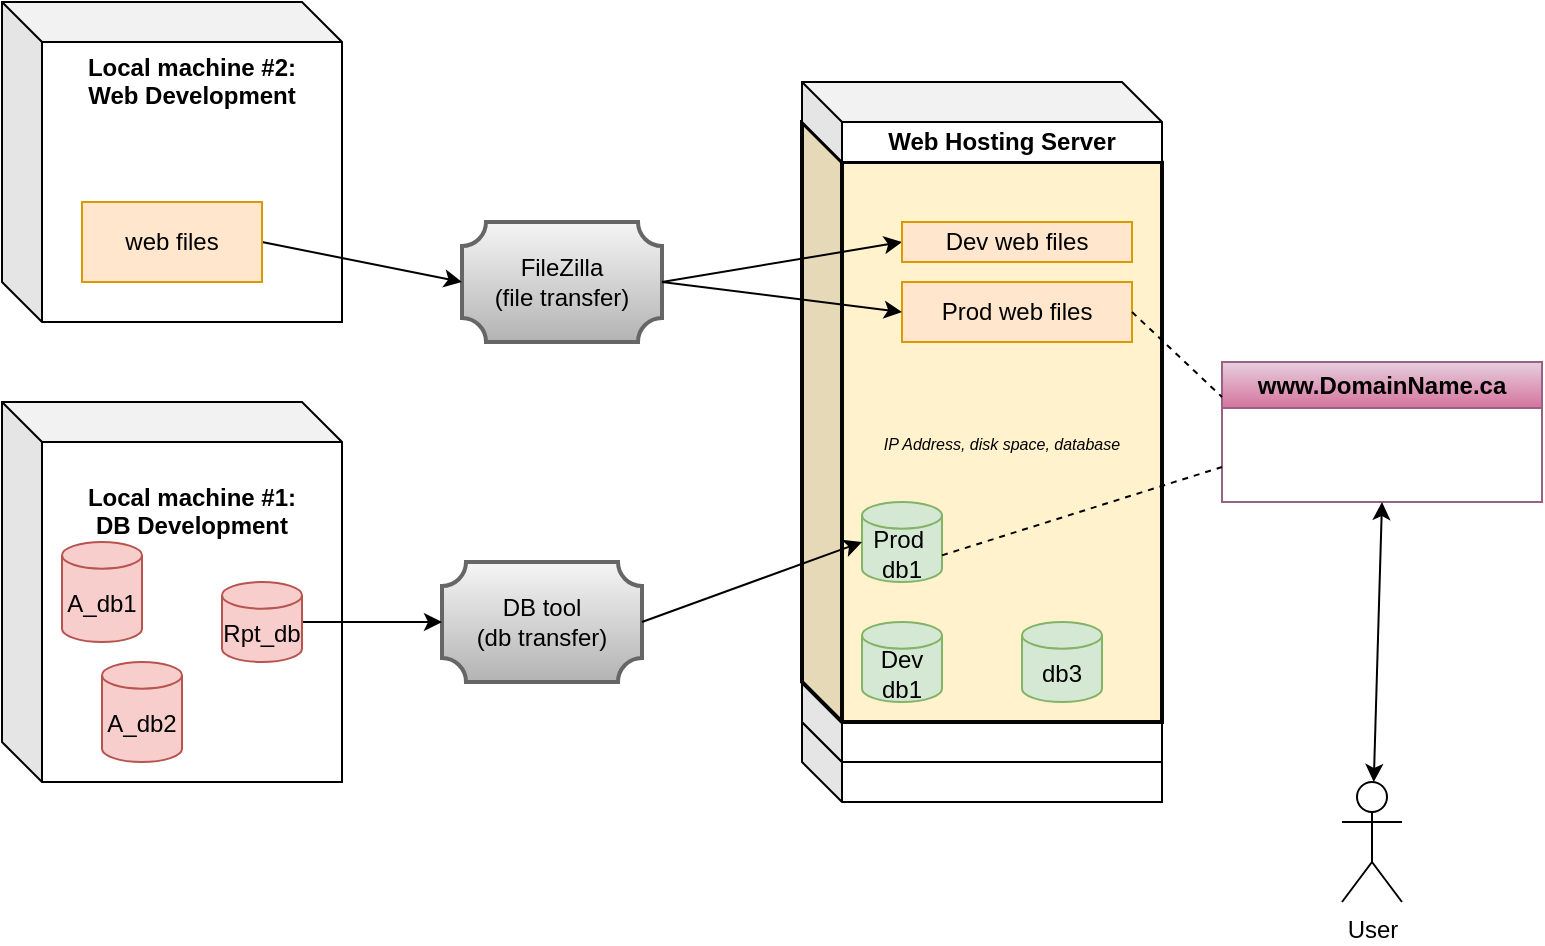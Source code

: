 <mxfile version="24.2.2" type="github">
  <diagram id="TEUiNxYTieck04TVwxDP" name="Page-1">
    <mxGraphModel dx="1290" dy="637" grid="1" gridSize="10" guides="1" tooltips="1" connect="1" arrows="1" fold="1" page="1" pageScale="1" pageWidth="850" pageHeight="1100" math="0" shadow="0">
      <root>
        <mxCell id="0" />
        <mxCell id="1" parent="0" />
        <mxCell id="Y7u33rf7G5Ih5s1nUaPU-1" value="" style="shape=cube;whiteSpace=wrap;html=1;boundedLbl=1;backgroundOutline=1;darkOpacity=0.05;darkOpacity2=0.1;" parent="1" vertex="1">
          <mxGeometry x="440" y="440" width="180" height="40" as="geometry" />
        </mxCell>
        <mxCell id="Y7u33rf7G5Ih5s1nUaPU-6" value="" style="shape=cube;whiteSpace=wrap;html=1;boundedLbl=1;backgroundOutline=1;darkOpacity=0.05;darkOpacity2=0.1;" parent="1" vertex="1">
          <mxGeometry x="440" y="420" width="180" height="40" as="geometry" />
        </mxCell>
        <mxCell id="Y7u33rf7G5Ih5s1nUaPU-7" value="&lt;font style=&quot;font-size: 8px;&quot;&gt;&lt;i&gt;IP Address, disk space, database&lt;/i&gt;&lt;/font&gt;" style="shape=cube;whiteSpace=wrap;html=1;boundedLbl=1;backgroundOutline=1;darkOpacity=0.05;darkOpacity2=0.1;fillColor=#fff2cc;strokeColor=#050505;strokeWidth=2;" parent="1" vertex="1">
          <mxGeometry x="440" y="140" width="180" height="300" as="geometry" />
        </mxCell>
        <mxCell id="Y7u33rf7G5Ih5s1nUaPU-8" value="Web Hosting Server" style="shape=cube;whiteSpace=wrap;html=1;boundedLbl=1;backgroundOutline=1;darkOpacity=0.05;darkOpacity2=0.1;fontStyle=1" parent="1" vertex="1">
          <mxGeometry x="440" y="120" width="180" height="40" as="geometry" />
        </mxCell>
        <mxCell id="Y7u33rf7G5Ih5s1nUaPU-9" value="www.DomainName.ca" style="swimlane;whiteSpace=wrap;html=1;fillColor=#e6d0de;strokeColor=#996185;gradientColor=#d5739d;" parent="1" vertex="1">
          <mxGeometry x="650" y="260" width="160" height="70" as="geometry" />
        </mxCell>
        <mxCell id="Y7u33rf7G5Ih5s1nUaPU-10" value="Prod&amp;nbsp;&lt;div&gt;db1&lt;/div&gt;" style="shape=cylinder3;whiteSpace=wrap;html=1;boundedLbl=1;backgroundOutline=1;size=6.667;fillColor=#d5e8d4;strokeColor=#82b366;" parent="1" vertex="1">
          <mxGeometry x="470" y="330" width="40" height="40" as="geometry" />
        </mxCell>
        <mxCell id="Y7u33rf7G5Ih5s1nUaPU-11" value="Dev&lt;div&gt;db1&lt;/div&gt;" style="shape=cylinder3;whiteSpace=wrap;html=1;boundedLbl=1;backgroundOutline=1;size=6.667;fillColor=#d5e8d4;strokeColor=#82b366;" parent="1" vertex="1">
          <mxGeometry x="470" y="390" width="40" height="40" as="geometry" />
        </mxCell>
        <mxCell id="Y7u33rf7G5Ih5s1nUaPU-12" value="db3" style="shape=cylinder3;whiteSpace=wrap;html=1;boundedLbl=1;backgroundOutline=1;size=6.667;fillColor=#d5e8d4;strokeColor=#82b366;" parent="1" vertex="1">
          <mxGeometry x="550" y="390" width="40" height="40" as="geometry" />
        </mxCell>
        <mxCell id="Y7u33rf7G5Ih5s1nUaPU-15" value="Local machine #1:&lt;div&gt;DB Development&lt;/div&gt;&lt;div&gt;&lt;br&gt;&lt;/div&gt;&lt;div&gt;&lt;br&gt;&lt;/div&gt;&lt;div&gt;&lt;br&gt;&lt;/div&gt;&lt;div&gt;&lt;br&gt;&lt;/div&gt;&lt;div&gt;&lt;br&gt;&lt;/div&gt;&lt;div&gt;&lt;br&gt;&lt;/div&gt;&lt;div&gt;&lt;br&gt;&lt;/div&gt;" style="shape=cube;whiteSpace=wrap;html=1;boundedLbl=1;backgroundOutline=1;darkOpacity=0.05;darkOpacity2=0.1;fontStyle=1;labelPosition=center;verticalLabelPosition=middle;align=center;verticalAlign=middle;size=20;" parent="1" vertex="1">
          <mxGeometry x="40" y="280" width="170" height="190" as="geometry" />
        </mxCell>
        <mxCell id="Y7u33rf7G5Ih5s1nUaPU-17" value="A_db1" style="shape=cylinder3;whiteSpace=wrap;html=1;boundedLbl=1;backgroundOutline=1;size=6.667;fillColor=#f8cecc;strokeColor=#b85450;" parent="1" vertex="1">
          <mxGeometry x="70" y="350" width="40" height="50" as="geometry" />
        </mxCell>
        <mxCell id="Y7u33rf7G5Ih5s1nUaPU-18" value="A_db2" style="shape=cylinder3;whiteSpace=wrap;html=1;boundedLbl=1;backgroundOutline=1;size=6.667;fillColor=#f8cecc;strokeColor=#b85450;" parent="1" vertex="1">
          <mxGeometry x="90" y="410" width="40" height="50" as="geometry" />
        </mxCell>
        <mxCell id="Y7u33rf7G5Ih5s1nUaPU-20" value="Local machine #2:&lt;div&gt;Web Development&lt;/div&gt;&lt;div&gt;&lt;br&gt;&lt;/div&gt;&lt;div&gt;&lt;br&gt;&lt;/div&gt;&lt;div&gt;&lt;br&gt;&lt;/div&gt;&lt;div&gt;&lt;br&gt;&lt;/div&gt;&lt;div&gt;&lt;br&gt;&lt;/div&gt;&lt;div&gt;&lt;br&gt;&lt;/div&gt;&lt;div&gt;&lt;br&gt;&lt;/div&gt;" style="shape=cube;whiteSpace=wrap;html=1;boundedLbl=1;backgroundOutline=1;darkOpacity=0.05;darkOpacity2=0.1;fontStyle=1;labelPosition=center;verticalLabelPosition=middle;align=center;verticalAlign=middle;size=20;" parent="1" vertex="1">
          <mxGeometry x="40" y="80" width="170" height="160" as="geometry" />
        </mxCell>
        <mxCell id="Y7u33rf7G5Ih5s1nUaPU-24" value="FileZilla&lt;div&gt;(file transfer)&lt;/div&gt;" style="verticalLabelPosition=middle;verticalAlign=middle;html=1;shape=mxgraph.basic.plaque;dx=6;whiteSpace=wrap;labelPosition=center;align=center;strokeWidth=2;fillColor=#f5f5f5;strokeColor=#666666;gradientColor=#b3b3b3;" parent="1" vertex="1">
          <mxGeometry x="270" y="190" width="100" height="60" as="geometry" />
        </mxCell>
        <mxCell id="Y7u33rf7G5Ih5s1nUaPU-26" value="" style="endArrow=classic;html=1;rounded=0;exitX=1;exitY=0.5;exitDx=0;exitDy=0;entryX=0;entryY=0.5;entryDx=0;entryDy=0;entryPerimeter=0;" parent="1" source="Y7u33rf7G5Ih5s1nUaPU-29" target="Y7u33rf7G5Ih5s1nUaPU-24" edge="1">
          <mxGeometry width="50" height="50" relative="1" as="geometry">
            <mxPoint x="400" y="350" as="sourcePoint" />
            <mxPoint x="450" y="300" as="targetPoint" />
          </mxGeometry>
        </mxCell>
        <mxCell id="Y7u33rf7G5Ih5s1nUaPU-27" value="" style="endArrow=classic;html=1;rounded=0;exitX=1;exitY=0.5;exitDx=0;exitDy=0;exitPerimeter=0;entryX=0;entryY=0.5;entryDx=0;entryDy=0;" parent="1" source="Y7u33rf7G5Ih5s1nUaPU-24" target="Y7u33rf7G5Ih5s1nUaPU-30" edge="1">
          <mxGeometry width="50" height="50" relative="1" as="geometry">
            <mxPoint x="260" y="180" as="sourcePoint" />
            <mxPoint x="370" y="260" as="targetPoint" />
            <Array as="points" />
          </mxGeometry>
        </mxCell>
        <mxCell id="Y7u33rf7G5Ih5s1nUaPU-29" value="web files" style="rounded=0;whiteSpace=wrap;html=1;fillColor=#ffe6cc;strokeColor=#d79b00;" parent="1" vertex="1">
          <mxGeometry x="80" y="180" width="90" height="40" as="geometry" />
        </mxCell>
        <mxCell id="Y7u33rf7G5Ih5s1nUaPU-30" value="Dev&amp;nbsp;&lt;span style=&quot;background-color: initial;&quot;&gt;web files&lt;/span&gt;" style="rounded=0;whiteSpace=wrap;html=1;fillColor=#ffe6cc;strokeColor=#d79b00;" parent="1" vertex="1">
          <mxGeometry x="490" y="190" width="115" height="20" as="geometry" />
        </mxCell>
        <mxCell id="Y7u33rf7G5Ih5s1nUaPU-32" value="Prod&amp;nbsp;&lt;span style=&quot;background-color: initial;&quot;&gt;web files&lt;/span&gt;" style="rounded=0;whiteSpace=wrap;html=1;fillColor=#ffe6cc;strokeColor=#d79b00;" parent="1" vertex="1">
          <mxGeometry x="490" y="220" width="115" height="30" as="geometry" />
        </mxCell>
        <mxCell id="Y7u33rf7G5Ih5s1nUaPU-33" value="DB tool&lt;div&gt;(db transfer)&lt;/div&gt;" style="verticalLabelPosition=middle;verticalAlign=middle;html=1;shape=mxgraph.basic.plaque;dx=6;whiteSpace=wrap;labelPosition=center;align=center;strokeWidth=2;fillColor=#f5f5f5;strokeColor=#666666;gradientColor=#b3b3b3;" parent="1" vertex="1">
          <mxGeometry x="260" y="360" width="100" height="60" as="geometry" />
        </mxCell>
        <mxCell id="Y7u33rf7G5Ih5s1nUaPU-34" value="" style="endArrow=classic;html=1;rounded=0;entryX=0;entryY=0.5;entryDx=0;entryDy=0;entryPerimeter=0;exitX=1;exitY=0.5;exitDx=0;exitDy=0;exitPerimeter=0;" parent="1" target="Y7u33rf7G5Ih5s1nUaPU-33" edge="1" source="DR9aXOBb4cnL6yavCB3j-2">
          <mxGeometry width="50" height="50" relative="1" as="geometry">
            <mxPoint x="170" y="480" as="sourcePoint" />
            <mxPoint x="320" y="530" as="targetPoint" />
          </mxGeometry>
        </mxCell>
        <mxCell id="Y7u33rf7G5Ih5s1nUaPU-35" value="" style="endArrow=classic;html=1;rounded=0;exitX=1;exitY=0.5;exitDx=0;exitDy=0;entryX=0;entryY=0.5;entryDx=0;entryDy=0;entryPerimeter=0;exitPerimeter=0;" parent="1" source="Y7u33rf7G5Ih5s1nUaPU-33" target="Y7u33rf7G5Ih5s1nUaPU-10" edge="1">
          <mxGeometry width="50" height="50" relative="1" as="geometry">
            <mxPoint x="220" y="490" as="sourcePoint" />
            <mxPoint x="330" y="485" as="targetPoint" />
          </mxGeometry>
        </mxCell>
        <mxCell id="Y7u33rf7G5Ih5s1nUaPU-44" value="User" style="shape=umlActor;verticalLabelPosition=bottom;verticalAlign=top;html=1;outlineConnect=0;" parent="1" vertex="1">
          <mxGeometry x="710" y="470" width="30" height="60" as="geometry" />
        </mxCell>
        <mxCell id="Y7u33rf7G5Ih5s1nUaPU-47" value="" style="endArrow=classic;startArrow=classic;html=1;rounded=0;exitX=0.5;exitY=1;exitDx=0;exitDy=0;" parent="1" source="Y7u33rf7G5Ih5s1nUaPU-9" edge="1" target="Y7u33rf7G5Ih5s1nUaPU-44">
          <mxGeometry width="50" height="50" relative="1" as="geometry">
            <mxPoint x="680" y="670" as="sourcePoint" />
            <mxPoint x="680" y="610" as="targetPoint" />
          </mxGeometry>
        </mxCell>
        <mxCell id="DR9aXOBb4cnL6yavCB3j-1" value="" style="endArrow=classic;html=1;rounded=0;exitX=1;exitY=0.5;exitDx=0;exitDy=0;exitPerimeter=0;entryX=0;entryY=0.5;entryDx=0;entryDy=0;" edge="1" parent="1" source="Y7u33rf7G5Ih5s1nUaPU-24" target="Y7u33rf7G5Ih5s1nUaPU-32">
          <mxGeometry width="50" height="50" relative="1" as="geometry">
            <mxPoint x="470" y="260" as="sourcePoint" />
            <mxPoint x="645" y="280" as="targetPoint" />
            <Array as="points" />
          </mxGeometry>
        </mxCell>
        <mxCell id="DR9aXOBb4cnL6yavCB3j-2" value="Rpt_db" style="shape=cylinder3;whiteSpace=wrap;html=1;boundedLbl=1;backgroundOutline=1;size=6.667;fillColor=#f8cecc;strokeColor=#b85450;" vertex="1" parent="1">
          <mxGeometry x="150" y="370" width="40" height="40" as="geometry" />
        </mxCell>
        <mxCell id="DR9aXOBb4cnL6yavCB3j-9" value="" style="endArrow=none;dashed=1;html=1;rounded=0;exitX=1;exitY=0.5;exitDx=0;exitDy=0;entryX=0;entryY=0.25;entryDx=0;entryDy=0;" edge="1" parent="1" source="Y7u33rf7G5Ih5s1nUaPU-32" target="Y7u33rf7G5Ih5s1nUaPU-9">
          <mxGeometry width="50" height="50" relative="1" as="geometry">
            <mxPoint x="730" y="180" as="sourcePoint" />
            <mxPoint x="780" y="130" as="targetPoint" />
          </mxGeometry>
        </mxCell>
        <mxCell id="DR9aXOBb4cnL6yavCB3j-10" value="" style="endArrow=none;dashed=1;html=1;rounded=0;exitX=1;exitY=0;exitDx=0;exitDy=26.667;exitPerimeter=0;entryX=0;entryY=0.75;entryDx=0;entryDy=0;" edge="1" parent="1" source="Y7u33rf7G5Ih5s1nUaPU-10" target="Y7u33rf7G5Ih5s1nUaPU-9">
          <mxGeometry width="50" height="50" relative="1" as="geometry">
            <mxPoint x="760" y="110" as="sourcePoint" />
            <mxPoint x="670" y="320" as="targetPoint" />
          </mxGeometry>
        </mxCell>
      </root>
    </mxGraphModel>
  </diagram>
</mxfile>
